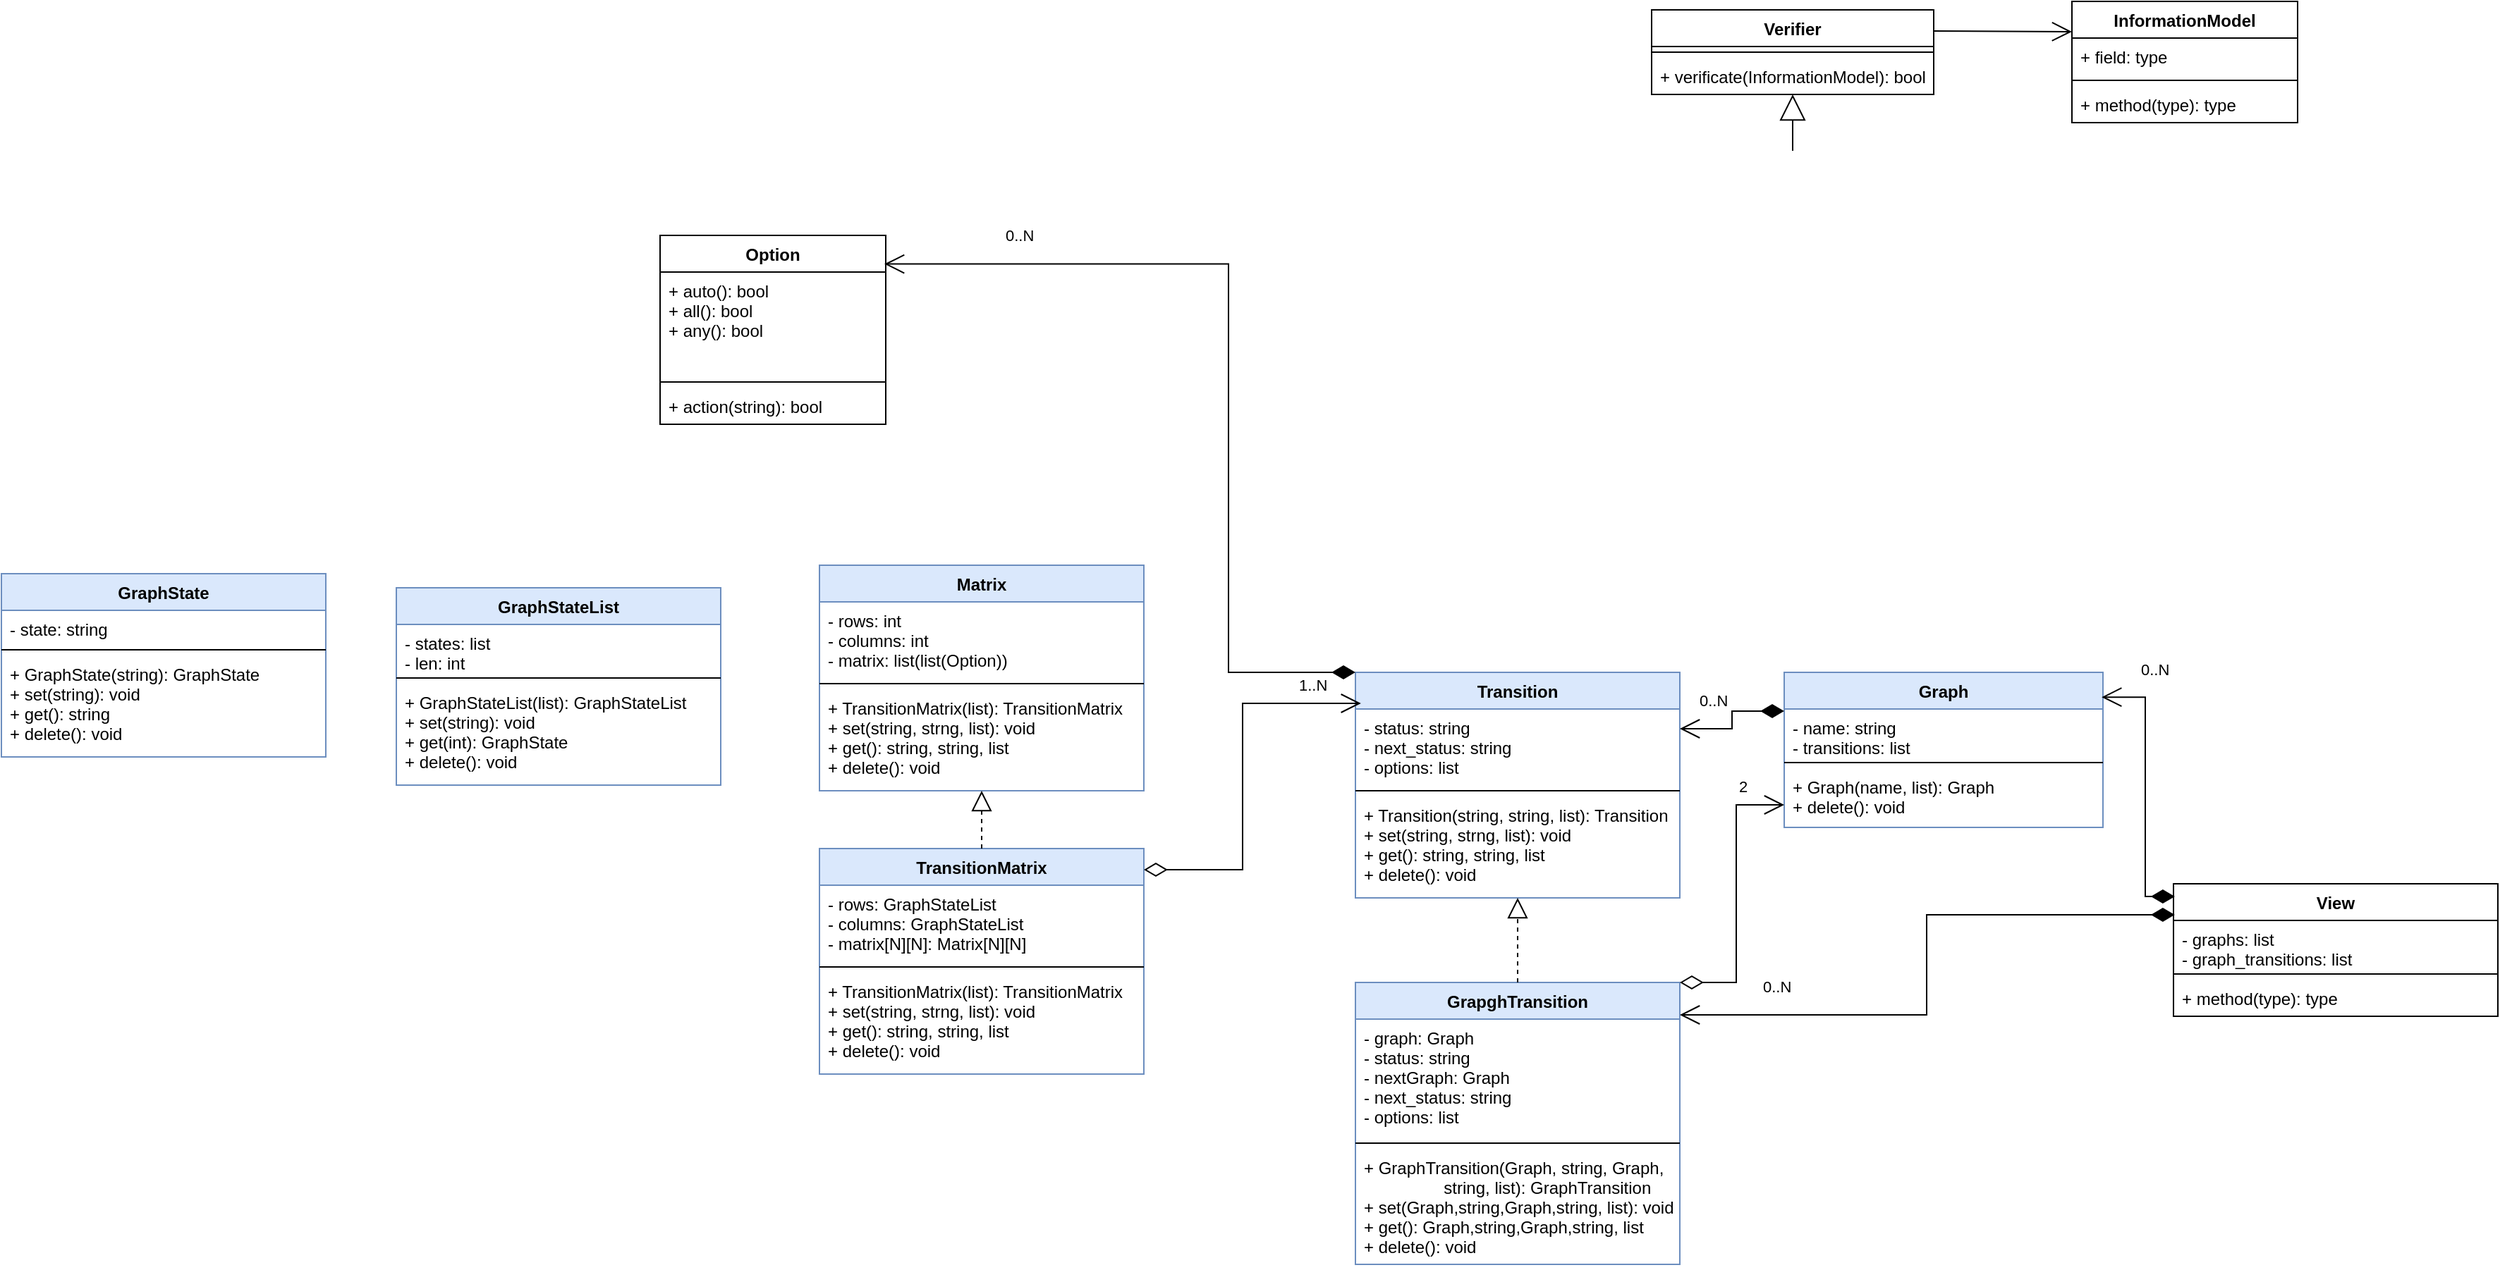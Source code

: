 <mxfile version="18.0.1" type="device"><diagram id="rPHsMzMyiCf7ZHenPo38" name="Страница 1"><mxGraphModel dx="3076" dy="1989" grid="1" gridSize="10" guides="1" tooltips="1" connect="1" arrows="1" fold="1" page="1" pageScale="1" pageWidth="827" pageHeight="1169" math="0" shadow="0"><root><mxCell id="0"/><mxCell id="1" parent="0"/><mxCell id="UlKmsSMYOjUVEm7Sm6zi-20" value="Verifier" style="swimlane;fontStyle=1;align=center;verticalAlign=top;childLayout=stackLayout;horizontal=1;startSize=26;horizontalStack=0;resizeParent=1;resizeParentMax=0;resizeLast=0;collapsible=1;marginBottom=0;" parent="1" vertex="1"><mxGeometry x="210" y="-90" width="200" height="60" as="geometry"/></mxCell><mxCell id="UlKmsSMYOjUVEm7Sm6zi-22" value="" style="line;strokeWidth=1;fillColor=none;align=left;verticalAlign=middle;spacingTop=-1;spacingLeft=3;spacingRight=3;rotatable=0;labelPosition=right;points=[];portConstraint=eastwest;" parent="UlKmsSMYOjUVEm7Sm6zi-20" vertex="1"><mxGeometry y="26" width="200" height="8" as="geometry"/></mxCell><mxCell id="UlKmsSMYOjUVEm7Sm6zi-23" value="+ verificate(InformationModel): bool" style="text;strokeColor=none;fillColor=none;align=left;verticalAlign=top;spacingLeft=4;spacingRight=4;overflow=hidden;rotatable=0;points=[[0,0.5],[1,0.5]];portConstraint=eastwest;" parent="UlKmsSMYOjUVEm7Sm6zi-20" vertex="1"><mxGeometry y="34" width="200" height="26" as="geometry"/></mxCell><mxCell id="UlKmsSMYOjUVEm7Sm6zi-24" value="InformationModel" style="swimlane;fontStyle=1;align=center;verticalAlign=top;childLayout=stackLayout;horizontal=1;startSize=26;horizontalStack=0;resizeParent=1;resizeParentMax=0;resizeLast=0;collapsible=1;marginBottom=0;" parent="1" vertex="1"><mxGeometry x="508" y="-96" width="160" height="86" as="geometry"/></mxCell><mxCell id="UlKmsSMYOjUVEm7Sm6zi-25" value="+ field: type" style="text;strokeColor=none;fillColor=none;align=left;verticalAlign=top;spacingLeft=4;spacingRight=4;overflow=hidden;rotatable=0;points=[[0,0.5],[1,0.5]];portConstraint=eastwest;" parent="UlKmsSMYOjUVEm7Sm6zi-24" vertex="1"><mxGeometry y="26" width="160" height="26" as="geometry"/></mxCell><mxCell id="UlKmsSMYOjUVEm7Sm6zi-26" value="" style="line;strokeWidth=1;fillColor=none;align=left;verticalAlign=middle;spacingTop=-1;spacingLeft=3;spacingRight=3;rotatable=0;labelPosition=right;points=[];portConstraint=eastwest;" parent="UlKmsSMYOjUVEm7Sm6zi-24" vertex="1"><mxGeometry y="52" width="160" height="8" as="geometry"/></mxCell><mxCell id="UlKmsSMYOjUVEm7Sm6zi-27" value="+ method(type): type" style="text;strokeColor=none;fillColor=none;align=left;verticalAlign=top;spacingLeft=4;spacingRight=4;overflow=hidden;rotatable=0;points=[[0,0.5],[1,0.5]];portConstraint=eastwest;" parent="UlKmsSMYOjUVEm7Sm6zi-24" vertex="1"><mxGeometry y="60" width="160" height="26" as="geometry"/></mxCell><mxCell id="UlKmsSMYOjUVEm7Sm6zi-28" value="Graph" style="swimlane;fontStyle=1;align=center;verticalAlign=top;childLayout=stackLayout;horizontal=1;startSize=26;horizontalStack=0;resizeParent=1;resizeParentMax=0;resizeLast=0;collapsible=1;marginBottom=0;fillColor=#dae8fc;strokeColor=#6c8ebf;" parent="1" vertex="1"><mxGeometry x="304" y="380" width="226" height="110" as="geometry"/></mxCell><mxCell id="UlKmsSMYOjUVEm7Sm6zi-29" value="- name: string&#xA;- transitions: list" style="text;strokeColor=none;fillColor=none;align=left;verticalAlign=top;spacingLeft=4;spacingRight=4;overflow=hidden;rotatable=0;points=[[0,0.5],[1,0.5]];portConstraint=eastwest;" parent="UlKmsSMYOjUVEm7Sm6zi-28" vertex="1"><mxGeometry y="26" width="226" height="34" as="geometry"/></mxCell><mxCell id="UlKmsSMYOjUVEm7Sm6zi-30" value="" style="line;strokeWidth=1;fillColor=none;align=left;verticalAlign=middle;spacingTop=-1;spacingLeft=3;spacingRight=3;rotatable=0;labelPosition=right;points=[];portConstraint=eastwest;" parent="UlKmsSMYOjUVEm7Sm6zi-28" vertex="1"><mxGeometry y="60" width="226" height="8" as="geometry"/></mxCell><mxCell id="UlKmsSMYOjUVEm7Sm6zi-31" value="+ Graph(name, list): Graph&#xA;+ delete(): void&#xA;" style="text;strokeColor=none;fillColor=none;align=left;verticalAlign=top;spacingLeft=4;spacingRight=4;overflow=hidden;rotatable=0;points=[[0,0.5],[1,0.5]];portConstraint=eastwest;" parent="UlKmsSMYOjUVEm7Sm6zi-28" vertex="1"><mxGeometry y="68" width="226" height="42" as="geometry"/></mxCell><mxCell id="UlKmsSMYOjUVEm7Sm6zi-32" value="View" style="swimlane;fontStyle=1;align=center;verticalAlign=top;childLayout=stackLayout;horizontal=1;startSize=26;horizontalStack=0;resizeParent=1;resizeParentMax=0;resizeLast=0;collapsible=1;marginBottom=0;" parent="1" vertex="1"><mxGeometry x="580" y="530" width="230" height="94" as="geometry"/></mxCell><mxCell id="UlKmsSMYOjUVEm7Sm6zi-33" value="- graphs: list&#xA;- graph_transitions: list&#xA;" style="text;strokeColor=none;fillColor=none;align=left;verticalAlign=top;spacingLeft=4;spacingRight=4;overflow=hidden;rotatable=0;points=[[0,0.5],[1,0.5]];portConstraint=eastwest;" parent="UlKmsSMYOjUVEm7Sm6zi-32" vertex="1"><mxGeometry y="26" width="230" height="34" as="geometry"/></mxCell><mxCell id="UlKmsSMYOjUVEm7Sm6zi-34" value="" style="line;strokeWidth=1;fillColor=none;align=left;verticalAlign=middle;spacingTop=-1;spacingLeft=3;spacingRight=3;rotatable=0;labelPosition=right;points=[];portConstraint=eastwest;" parent="UlKmsSMYOjUVEm7Sm6zi-32" vertex="1"><mxGeometry y="60" width="230" height="8" as="geometry"/></mxCell><mxCell id="UlKmsSMYOjUVEm7Sm6zi-35" value="+ method(type): type" style="text;strokeColor=none;fillColor=none;align=left;verticalAlign=top;spacingLeft=4;spacingRight=4;overflow=hidden;rotatable=0;points=[[0,0.5],[1,0.5]];portConstraint=eastwest;" parent="UlKmsSMYOjUVEm7Sm6zi-32" vertex="1"><mxGeometry y="68" width="230" height="26" as="geometry"/></mxCell><mxCell id="UlKmsSMYOjUVEm7Sm6zi-37" value="Transition" style="swimlane;fontStyle=1;align=center;verticalAlign=top;childLayout=stackLayout;horizontal=1;startSize=26;horizontalStack=0;resizeParent=1;resizeParentMax=0;resizeLast=0;collapsible=1;marginBottom=0;fillColor=#dae8fc;strokeColor=#6c8ebf;" parent="1" vertex="1"><mxGeometry y="380" width="230" height="160" as="geometry"/></mxCell><mxCell id="UlKmsSMYOjUVEm7Sm6zi-38" value="- status: string&#xA;- next_status: string&#xA;- options: list" style="text;strokeColor=none;fillColor=none;align=left;verticalAlign=top;spacingLeft=4;spacingRight=4;overflow=hidden;rotatable=0;points=[[0,0.5],[1,0.5]];portConstraint=eastwest;" parent="UlKmsSMYOjUVEm7Sm6zi-37" vertex="1"><mxGeometry y="26" width="230" height="54" as="geometry"/></mxCell><mxCell id="UlKmsSMYOjUVEm7Sm6zi-39" value="" style="line;strokeWidth=1;fillColor=none;align=left;verticalAlign=middle;spacingTop=-1;spacingLeft=3;spacingRight=3;rotatable=0;labelPosition=right;points=[];portConstraint=eastwest;" parent="UlKmsSMYOjUVEm7Sm6zi-37" vertex="1"><mxGeometry y="80" width="230" height="8" as="geometry"/></mxCell><mxCell id="UlKmsSMYOjUVEm7Sm6zi-40" value="+ Transition(string, string, list): Transition&#xA;+ set(string, strng, list): void&#xA;+ get(): string, string, list&#xA;+ delete(): void &#xA;" style="text;strokeColor=none;fillColor=none;align=left;verticalAlign=top;spacingLeft=4;spacingRight=4;overflow=hidden;rotatable=0;points=[[0,0.5],[1,0.5]];portConstraint=eastwest;" parent="UlKmsSMYOjUVEm7Sm6zi-37" vertex="1"><mxGeometry y="88" width="230" height="72" as="geometry"/></mxCell><mxCell id="UlKmsSMYOjUVEm7Sm6zi-41" value="0..N" style="endArrow=open;html=1;endSize=12;startArrow=diamondThin;startSize=14;startFill=1;edgeStyle=orthogonalEdgeStyle;align=left;verticalAlign=bottom;entryX=1;entryY=0.25;entryDx=0;entryDy=0;exitX=0;exitY=0.25;exitDx=0;exitDy=0;rounded=0;" parent="1" source="UlKmsSMYOjUVEm7Sm6zi-28" target="UlKmsSMYOjUVEm7Sm6zi-37" edge="1"><mxGeometry x="0.73" y="-11" relative="1" as="geometry"><mxPoint x="270" y="300" as="sourcePoint"/><mxPoint x="430" y="300" as="targetPoint"/><mxPoint as="offset"/></mxGeometry></mxCell><mxCell id="UlKmsSMYOjUVEm7Sm6zi-42" value="Option" style="swimlane;fontStyle=1;align=center;verticalAlign=top;childLayout=stackLayout;horizontal=1;startSize=26;horizontalStack=0;resizeParent=1;resizeParentMax=0;resizeLast=0;collapsible=1;marginBottom=0;" parent="1" vertex="1"><mxGeometry x="-493" y="70" width="160" height="134" as="geometry"/></mxCell><mxCell id="UlKmsSMYOjUVEm7Sm6zi-43" value="+ auto(): bool&#xA;+ all(): bool&#xA;+ any(): bool " style="text;strokeColor=none;fillColor=none;align=left;verticalAlign=top;spacingLeft=4;spacingRight=4;overflow=hidden;rotatable=0;points=[[0,0.5],[1,0.5]];portConstraint=eastwest;" parent="UlKmsSMYOjUVEm7Sm6zi-42" vertex="1"><mxGeometry y="26" width="160" height="74" as="geometry"/></mxCell><mxCell id="UlKmsSMYOjUVEm7Sm6zi-44" value="" style="line;strokeWidth=1;fillColor=none;align=left;verticalAlign=middle;spacingTop=-1;spacingLeft=3;spacingRight=3;rotatable=0;labelPosition=right;points=[];portConstraint=eastwest;" parent="UlKmsSMYOjUVEm7Sm6zi-42" vertex="1"><mxGeometry y="100" width="160" height="8" as="geometry"/></mxCell><mxCell id="UlKmsSMYOjUVEm7Sm6zi-45" value="+ action(string): bool" style="text;strokeColor=none;fillColor=none;align=left;verticalAlign=top;spacingLeft=4;spacingRight=4;overflow=hidden;rotatable=0;points=[[0,0.5],[1,0.5]];portConstraint=eastwest;" parent="UlKmsSMYOjUVEm7Sm6zi-42" vertex="1"><mxGeometry y="108" width="160" height="26" as="geometry"/></mxCell><mxCell id="UlKmsSMYOjUVEm7Sm6zi-46" value="0..N" style="endArrow=open;html=1;endSize=12;startArrow=diamondThin;startSize=14;startFill=1;edgeStyle=orthogonalEdgeStyle;align=left;verticalAlign=bottom;entryX=0.994;entryY=-0.077;entryDx=0;entryDy=0;entryPerimeter=0;rounded=0;exitX=0;exitY=0;exitDx=0;exitDy=0;" parent="1" source="UlKmsSMYOjUVEm7Sm6zi-37" target="UlKmsSMYOjUVEm7Sm6zi-43" edge="1"><mxGeometry x="0.73" y="-11" relative="1" as="geometry"><mxPoint x="-40" y="410" as="sourcePoint"/><mxPoint x="-50" y="416" as="targetPoint"/><mxPoint as="offset"/><Array as="points"><mxPoint x="-90" y="380"/><mxPoint x="-90" y="90"/></Array></mxGeometry></mxCell><mxCell id="UlKmsSMYOjUVEm7Sm6zi-49" value="" style="endArrow=open;endSize=12;dashed=0;html=1;entryX=0;entryY=0.25;entryDx=0;entryDy=0;exitX=1;exitY=0.25;exitDx=0;exitDy=0;" parent="1" source="UlKmsSMYOjUVEm7Sm6zi-20" target="UlKmsSMYOjUVEm7Sm6zi-24" edge="1"><mxGeometry width="160" relative="1" as="geometry"><mxPoint x="360" y="-88" as="sourcePoint"/><mxPoint x="530" y="-80" as="targetPoint"/></mxGeometry></mxCell><mxCell id="_HNm7jLfM0NvqhJzjdh4-5" value="GrapghTransition" style="swimlane;fontStyle=1;align=center;verticalAlign=top;childLayout=stackLayout;horizontal=1;startSize=26;horizontalStack=0;resizeParent=1;resizeParentMax=0;resizeLast=0;collapsible=1;marginBottom=0;fillColor=#dae8fc;strokeColor=#6c8ebf;" parent="1" vertex="1"><mxGeometry y="600" width="230" height="200" as="geometry"/></mxCell><mxCell id="_HNm7jLfM0NvqhJzjdh4-6" value="- graph: Graph&#xA;- status: string&#xA;- nextGraph: Graph&#xA;- next_status: string&#xA;- options: list" style="text;strokeColor=none;fillColor=none;align=left;verticalAlign=top;spacingLeft=4;spacingRight=4;overflow=hidden;rotatable=0;points=[[0,0.5],[1,0.5]];portConstraint=eastwest;" parent="_HNm7jLfM0NvqhJzjdh4-5" vertex="1"><mxGeometry y="26" width="230" height="84" as="geometry"/></mxCell><mxCell id="_HNm7jLfM0NvqhJzjdh4-7" value="" style="line;strokeWidth=1;fillColor=none;align=left;verticalAlign=middle;spacingTop=-1;spacingLeft=3;spacingRight=3;rotatable=0;labelPosition=right;points=[];portConstraint=eastwest;" parent="_HNm7jLfM0NvqhJzjdh4-5" vertex="1"><mxGeometry y="110" width="230" height="8" as="geometry"/></mxCell><mxCell id="_HNm7jLfM0NvqhJzjdh4-8" value="+ GraphTransition(Graph, string, Graph,&#xA;                 string, list): GraphTransition&#xA;+ set(Graph,string,Graph,string, list): void&#xA;+ get(): Graph,string,Graph,string, list&#xA;+ delete(): void " style="text;strokeColor=none;fillColor=none;align=left;verticalAlign=top;spacingLeft=4;spacingRight=4;overflow=hidden;rotatable=0;points=[[0,0.5],[1,0.5]];portConstraint=eastwest;" parent="_HNm7jLfM0NvqhJzjdh4-5" vertex="1"><mxGeometry y="118" width="230" height="82" as="geometry"/></mxCell><mxCell id="_HNm7jLfM0NvqhJzjdh4-9" value="" style="endArrow=block;dashed=1;endFill=0;endSize=12;html=1;rounded=0;exitX=0.5;exitY=0;exitDx=0;exitDy=0;" parent="1" source="_HNm7jLfM0NvqhJzjdh4-5" target="UlKmsSMYOjUVEm7Sm6zi-40" edge="1"><mxGeometry width="160" relative="1" as="geometry"><mxPoint x="170" y="410" as="sourcePoint"/><mxPoint x="220" y="550" as="targetPoint"/></mxGeometry></mxCell><mxCell id="_HNm7jLfM0NvqhJzjdh4-10" value="0..N" style="endArrow=open;html=1;endSize=12;startArrow=diamondThin;startSize=14;startFill=1;edgeStyle=orthogonalEdgeStyle;align=left;verticalAlign=bottom;entryX=1;entryY=0.115;entryDx=0;entryDy=0;exitX=0.004;exitY=-0.118;exitDx=0;exitDy=0;entryPerimeter=0;exitPerimeter=0;rounded=0;" parent="1" source="UlKmsSMYOjUVEm7Sm6zi-33" target="_HNm7jLfM0NvqhJzjdh4-5" edge="1"><mxGeometry x="0.73" y="-11" relative="1" as="geometry"><mxPoint x="314" y="528.5" as="sourcePoint"/><mxPoint x="240" y="545" as="targetPoint"/><mxPoint as="offset"/></mxGeometry></mxCell><mxCell id="_HNm7jLfM0NvqhJzjdh4-11" value="2" style="endArrow=open;html=1;endSize=12;startArrow=diamondThin;startSize=14;startFill=0;edgeStyle=orthogonalEdgeStyle;align=left;verticalAlign=bottom;rounded=0;exitX=1;exitY=0;exitDx=0;exitDy=0;" parent="1" source="_HNm7jLfM0NvqhJzjdh4-5" target="UlKmsSMYOjUVEm7Sm6zi-31" edge="1"><mxGeometry x="0.66" y="4" relative="1" as="geometry"><mxPoint x="240" y="560" as="sourcePoint"/><mxPoint x="250" y="460" as="targetPoint"/><Array as="points"><mxPoint x="270" y="600"/><mxPoint x="270" y="474"/></Array><mxPoint as="offset"/></mxGeometry></mxCell><mxCell id="_HNm7jLfM0NvqhJzjdh4-12" value="0..N" style="endArrow=open;html=1;endSize=12;startArrow=diamondThin;startSize=14;startFill=1;edgeStyle=orthogonalEdgeStyle;align=left;verticalAlign=bottom;entryX=0.996;entryY=0.16;entryDx=0;entryDy=0;exitX=0.004;exitY=0.096;exitDx=0;exitDy=0;entryPerimeter=0;exitPerimeter=0;rounded=0;" parent="1" source="UlKmsSMYOjUVEm7Sm6zi-32" target="UlKmsSMYOjUVEm7Sm6zi-28" edge="1"><mxGeometry x="0.73" y="-11" relative="1" as="geometry"><mxPoint x="630.92" y="561.988" as="sourcePoint"/><mxPoint x="240" y="633" as="targetPoint"/><mxPoint as="offset"/><Array as="points"><mxPoint x="560" y="539"/><mxPoint x="560" y="398"/></Array></mxGeometry></mxCell><mxCell id="_HNm7jLfM0NvqhJzjdh4-17" value="" style="endArrow=block;endSize=16;endFill=0;html=1;rounded=0;" parent="1" edge="1" target="UlKmsSMYOjUVEm7Sm6zi-20"><mxGeometry width="160" relative="1" as="geometry"><mxPoint x="310" y="10" as="sourcePoint"/><mxPoint x="290" as="targetPoint"/></mxGeometry></mxCell><mxCell id="q1l3Dbm4RtTE78cROt2t-1" value="TransitionMatrix" style="swimlane;fontStyle=1;align=center;verticalAlign=top;childLayout=stackLayout;horizontal=1;startSize=26;horizontalStack=0;resizeParent=1;resizeParentMax=0;resizeLast=0;collapsible=1;marginBottom=0;fillColor=#dae8fc;strokeColor=#6c8ebf;" vertex="1" parent="1"><mxGeometry x="-380" y="505" width="230" height="160" as="geometry"/></mxCell><mxCell id="q1l3Dbm4RtTE78cROt2t-2" value="- rows: GraphStateList&#xA;- columns: GraphStateList&#xA;- matrix[N][N]: Matrix[N][N]&#xA;" style="text;strokeColor=none;fillColor=none;align=left;verticalAlign=top;spacingLeft=4;spacingRight=4;overflow=hidden;rotatable=0;points=[[0,0.5],[1,0.5]];portConstraint=eastwest;" vertex="1" parent="q1l3Dbm4RtTE78cROt2t-1"><mxGeometry y="26" width="230" height="54" as="geometry"/></mxCell><mxCell id="q1l3Dbm4RtTE78cROt2t-3" value="" style="line;strokeWidth=1;fillColor=none;align=left;verticalAlign=middle;spacingTop=-1;spacingLeft=3;spacingRight=3;rotatable=0;labelPosition=right;points=[];portConstraint=eastwest;" vertex="1" parent="q1l3Dbm4RtTE78cROt2t-1"><mxGeometry y="80" width="230" height="8" as="geometry"/></mxCell><mxCell id="q1l3Dbm4RtTE78cROt2t-4" value="+ TransitionMatrix(list): TransitionMatrix&#xA;+ set(string, strng, list): void&#xA;+ get(): string, string, list&#xA;+ delete(): void &#xA;" style="text;strokeColor=none;fillColor=none;align=left;verticalAlign=top;spacingLeft=4;spacingRight=4;overflow=hidden;rotatable=0;points=[[0,0.5],[1,0.5]];portConstraint=eastwest;" vertex="1" parent="q1l3Dbm4RtTE78cROt2t-1"><mxGeometry y="88" width="230" height="72" as="geometry"/></mxCell><mxCell id="q1l3Dbm4RtTE78cROt2t-8" value="1..N" style="endArrow=open;html=1;endSize=12;startArrow=diamondThin;startSize=14;startFill=0;edgeStyle=orthogonalEdgeStyle;align=left;verticalAlign=bottom;rounded=0;exitX=1;exitY=0.094;exitDx=0;exitDy=0;exitPerimeter=0;entryX=0.017;entryY=-0.074;entryDx=0;entryDy=0;entryPerimeter=0;" edge="1" parent="1" source="q1l3Dbm4RtTE78cROt2t-1" target="UlKmsSMYOjUVEm7Sm6zi-38"><mxGeometry x="0.66" y="4" relative="1" as="geometry"><mxPoint x="-130" y="520" as="sourcePoint"/><mxPoint x="-10" y="420" as="targetPoint"/><Array as="points"><mxPoint x="-80" y="520"/><mxPoint x="-80" y="402"/></Array><mxPoint as="offset"/></mxGeometry></mxCell><mxCell id="q1l3Dbm4RtTE78cROt2t-9" value="Matrix" style="swimlane;fontStyle=1;align=center;verticalAlign=top;childLayout=stackLayout;horizontal=1;startSize=26;horizontalStack=0;resizeParent=1;resizeParentMax=0;resizeLast=0;collapsible=1;marginBottom=0;fillColor=#dae8fc;strokeColor=#6c8ebf;" vertex="1" parent="1"><mxGeometry x="-380" y="304" width="230" height="160" as="geometry"/></mxCell><mxCell id="q1l3Dbm4RtTE78cROt2t-10" value="- rows: int&#xA;- columns: int&#xA;- matrix: list(list(Option))&#xA;" style="text;strokeColor=none;fillColor=none;align=left;verticalAlign=top;spacingLeft=4;spacingRight=4;overflow=hidden;rotatable=0;points=[[0,0.5],[1,0.5]];portConstraint=eastwest;" vertex="1" parent="q1l3Dbm4RtTE78cROt2t-9"><mxGeometry y="26" width="230" height="54" as="geometry"/></mxCell><mxCell id="q1l3Dbm4RtTE78cROt2t-11" value="" style="line;strokeWidth=1;fillColor=none;align=left;verticalAlign=middle;spacingTop=-1;spacingLeft=3;spacingRight=3;rotatable=0;labelPosition=right;points=[];portConstraint=eastwest;" vertex="1" parent="q1l3Dbm4RtTE78cROt2t-9"><mxGeometry y="80" width="230" height="8" as="geometry"/></mxCell><mxCell id="q1l3Dbm4RtTE78cROt2t-12" value="+ TransitionMatrix(list): TransitionMatrix&#xA;+ set(string, strng, list): void&#xA;+ get(): string, string, list&#xA;+ delete(): void &#xA;" style="text;strokeColor=none;fillColor=none;align=left;verticalAlign=top;spacingLeft=4;spacingRight=4;overflow=hidden;rotatable=0;points=[[0,0.5],[1,0.5]];portConstraint=eastwest;" vertex="1" parent="q1l3Dbm4RtTE78cROt2t-9"><mxGeometry y="88" width="230" height="72" as="geometry"/></mxCell><mxCell id="q1l3Dbm4RtTE78cROt2t-13" value="" style="endArrow=block;dashed=1;endFill=0;endSize=12;html=1;rounded=0;exitX=0.5;exitY=0;exitDx=0;exitDy=0;" edge="1" parent="1" source="q1l3Dbm4RtTE78cROt2t-1" target="q1l3Dbm4RtTE78cROt2t-9"><mxGeometry width="160" relative="1" as="geometry"><mxPoint x="125" y="610" as="sourcePoint"/><mxPoint x="-280" y="480" as="targetPoint"/></mxGeometry></mxCell><mxCell id="q1l3Dbm4RtTE78cROt2t-14" value="GraphState" style="swimlane;fontStyle=1;align=center;verticalAlign=top;childLayout=stackLayout;horizontal=1;startSize=26;horizontalStack=0;resizeParent=1;resizeParentMax=0;resizeLast=0;collapsible=1;marginBottom=0;fillColor=#dae8fc;strokeColor=#6c8ebf;" vertex="1" parent="1"><mxGeometry x="-960" y="310" width="230" height="130" as="geometry"/></mxCell><mxCell id="q1l3Dbm4RtTE78cROt2t-15" value="- state: string" style="text;strokeColor=none;fillColor=none;align=left;verticalAlign=top;spacingLeft=4;spacingRight=4;overflow=hidden;rotatable=0;points=[[0,0.5],[1,0.5]];portConstraint=eastwest;" vertex="1" parent="q1l3Dbm4RtTE78cROt2t-14"><mxGeometry y="26" width="230" height="24" as="geometry"/></mxCell><mxCell id="q1l3Dbm4RtTE78cROt2t-16" value="" style="line;strokeWidth=1;fillColor=none;align=left;verticalAlign=middle;spacingTop=-1;spacingLeft=3;spacingRight=3;rotatable=0;labelPosition=right;points=[];portConstraint=eastwest;" vertex="1" parent="q1l3Dbm4RtTE78cROt2t-14"><mxGeometry y="50" width="230" height="8" as="geometry"/></mxCell><mxCell id="q1l3Dbm4RtTE78cROt2t-17" value="+ GraphState(string): GraphState&#xA;+ set(string): void&#xA;+ get(): string&#xA;+ delete(): void &#xA;" style="text;strokeColor=none;fillColor=none;align=left;verticalAlign=top;spacingLeft=4;spacingRight=4;overflow=hidden;rotatable=0;points=[[0,0.5],[1,0.5]];portConstraint=eastwest;" vertex="1" parent="q1l3Dbm4RtTE78cROt2t-14"><mxGeometry y="58" width="230" height="72" as="geometry"/></mxCell><mxCell id="q1l3Dbm4RtTE78cROt2t-22" value="GraphStateList" style="swimlane;fontStyle=1;align=center;verticalAlign=top;childLayout=stackLayout;horizontal=1;startSize=26;horizontalStack=0;resizeParent=1;resizeParentMax=0;resizeLast=0;collapsible=1;marginBottom=0;fillColor=#dae8fc;strokeColor=#6c8ebf;" vertex="1" parent="1"><mxGeometry x="-680" y="320" width="230" height="140" as="geometry"/></mxCell><mxCell id="q1l3Dbm4RtTE78cROt2t-23" value="- states: list&#xA;- len: int&#xA;" style="text;strokeColor=none;fillColor=none;align=left;verticalAlign=top;spacingLeft=4;spacingRight=4;overflow=hidden;rotatable=0;points=[[0,0.5],[1,0.5]];portConstraint=eastwest;" vertex="1" parent="q1l3Dbm4RtTE78cROt2t-22"><mxGeometry y="26" width="230" height="34" as="geometry"/></mxCell><mxCell id="q1l3Dbm4RtTE78cROt2t-24" value="" style="line;strokeWidth=1;fillColor=none;align=left;verticalAlign=middle;spacingTop=-1;spacingLeft=3;spacingRight=3;rotatable=0;labelPosition=right;points=[];portConstraint=eastwest;" vertex="1" parent="q1l3Dbm4RtTE78cROt2t-22"><mxGeometry y="60" width="230" height="8" as="geometry"/></mxCell><mxCell id="q1l3Dbm4RtTE78cROt2t-25" value="+ GraphStateList(list): GraphStateList&#xA;+ set(string): void&#xA;+ get(int): GraphState&#xA;+ delete(): void &#xA;" style="text;strokeColor=none;fillColor=none;align=left;verticalAlign=top;spacingLeft=4;spacingRight=4;overflow=hidden;rotatable=0;points=[[0,0.5],[1,0.5]];portConstraint=eastwest;" vertex="1" parent="q1l3Dbm4RtTE78cROt2t-22"><mxGeometry y="68" width="230" height="72" as="geometry"/></mxCell></root></mxGraphModel></diagram></mxfile>